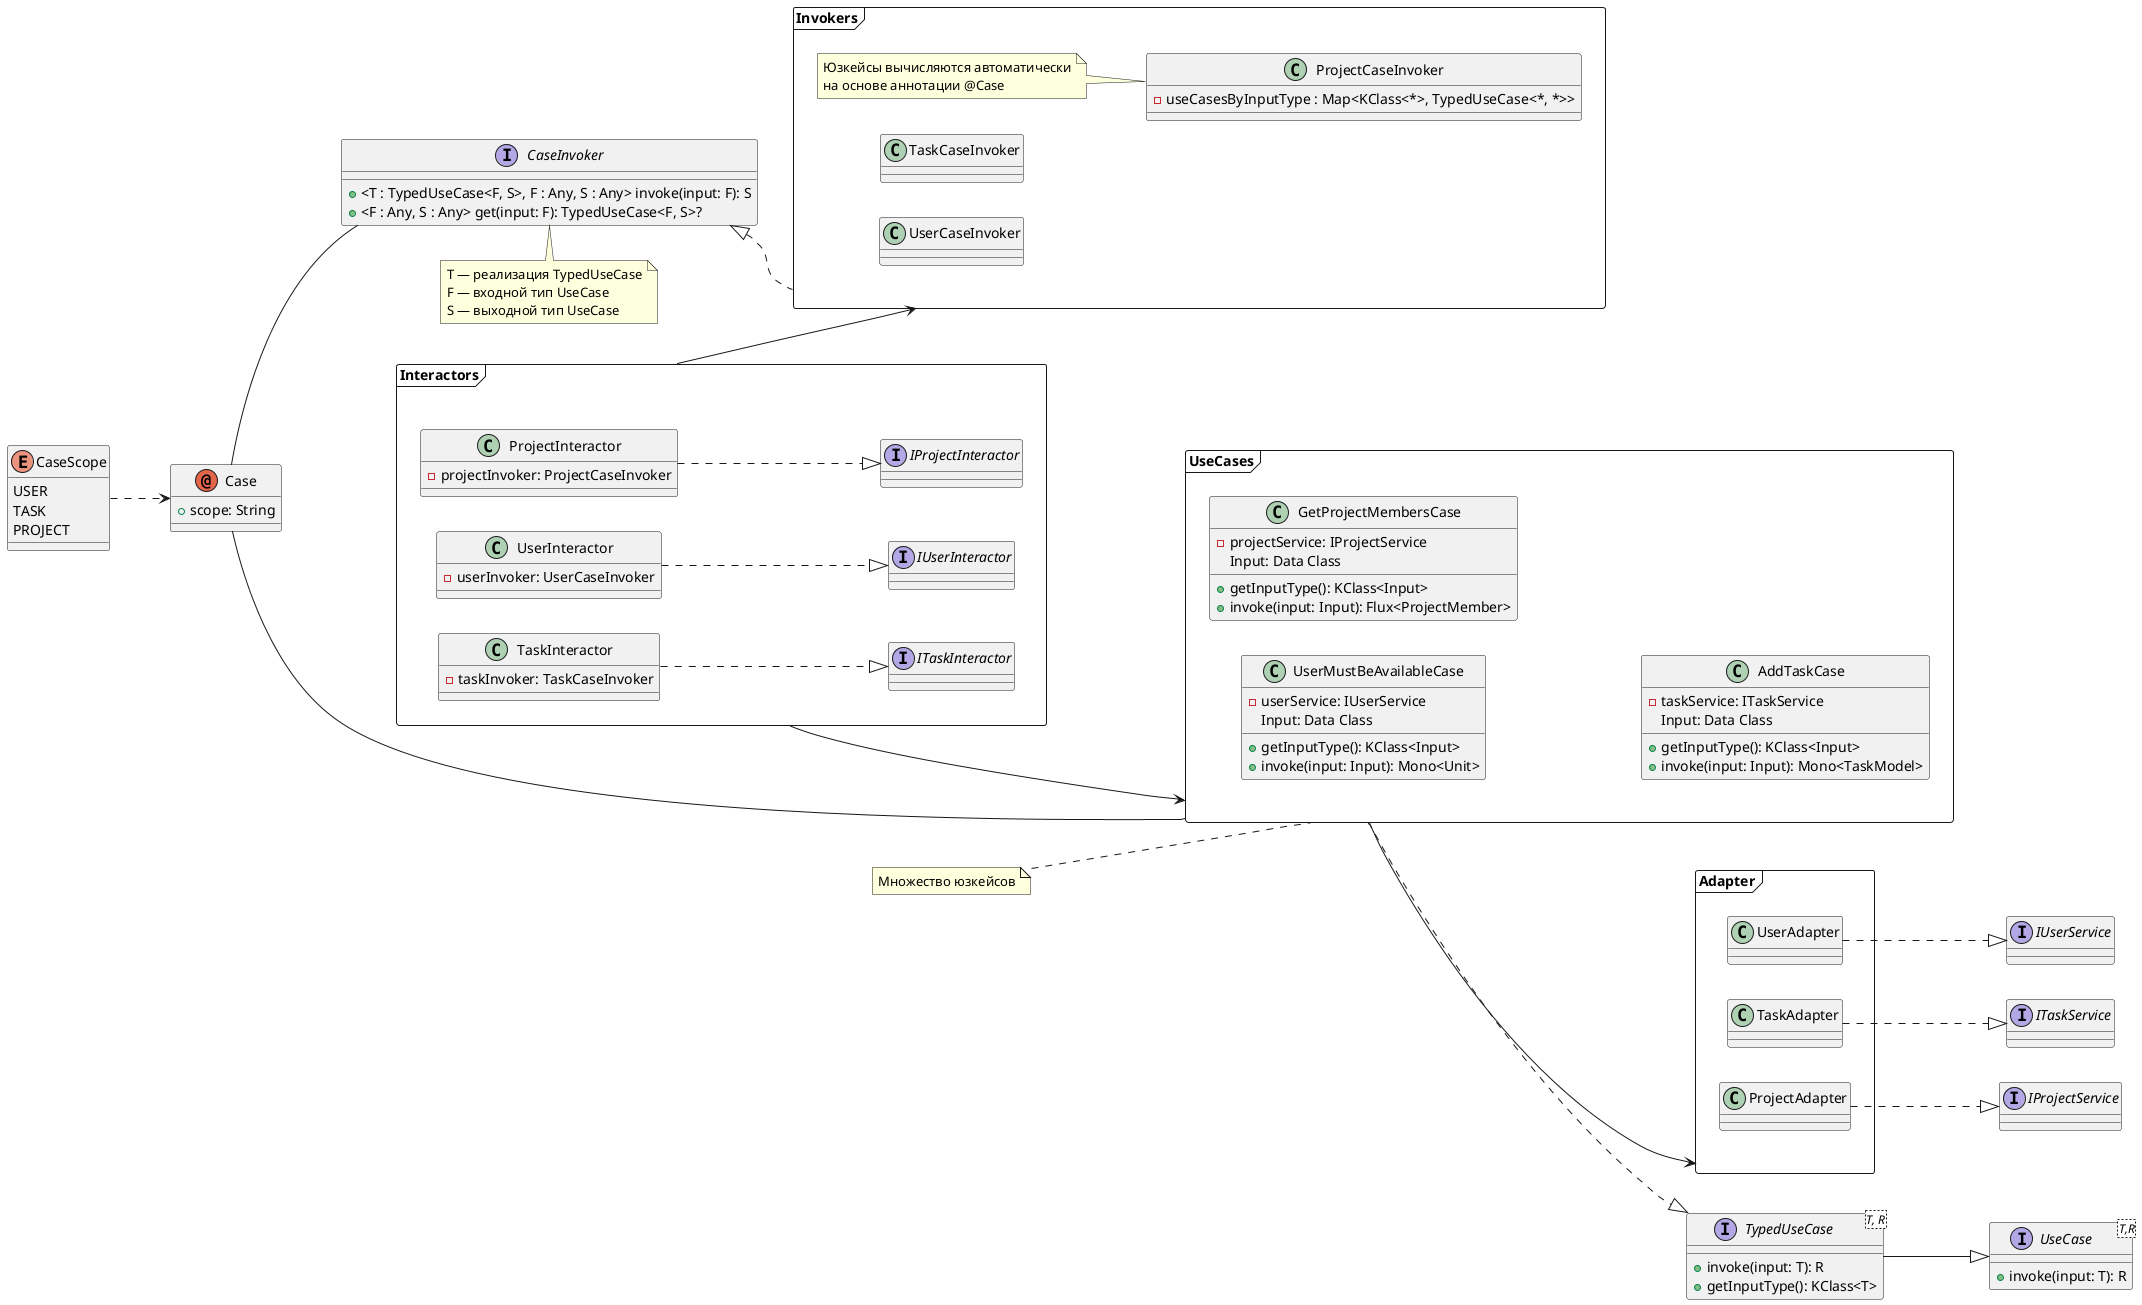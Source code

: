 @startuml
left to right direction

together {

    together {
        interface IUserService {
        }
        interface ITaskService {}
        interface IProjectService {}
        }

        frame Adapter {
        class ProjectAdapter {
        }
        class TaskAdapter {
        }
        class UserAdapter {
        }

        ProjectAdapter ..|> IProjectService
        TaskAdapter ..|> ITaskService
        UserAdapter ..|> IUserService
    }

}

together {
    enum CaseScope {
        USER
        TASK
        PROJECT
    }

    annotation Case {
        + scope: String
    }

    CaseScope ..> Case
}

together {
    interface UseCase<T,R> {
        + invoke(input: T): R
    }

    interface TypedUseCase<T, R> {
        + invoke(input: T): R
        + getInputType(): KClass<T>
    }

    TypedUseCase --|> UseCase
}

frame UseCases {
    class UserMustBeAvailableCase {
        - userService: IUserService
        +getInputType(): KClass<Input>
        +invoke(input: Input): Mono<Unit>
        Input: Data Class
    }

    class GetProjectMembersCase {
        - projectService: IProjectService
        +getInputType(): KClass<Input>
        +invoke(input: Input): Flux<ProjectMember>
        Input: Data Class
    }

    class AddTaskCase {
        - taskService: ITaskService
        +getInputType(): KClass<Input>
        +invoke(input: Input): Mono<TaskModel>
        Input: Data Class
    }
}
note left of UseCases : Множество юзкейсов

together {
    interface CaseInvoker {
        +<T : TypedUseCase<F, S>, F : Any, S : Any> invoke(input: F): S
        +<F : Any, S : Any> get(input: F): TypedUseCase<F, S>?
    }
    note top of CaseInvoker
    T — реализация TypedUseCase
    F — входной тип UseCase
    S — выходной тип UseCase
    end note


    frame Invokers {
    class ProjectCaseInvoker {
        - useCasesByInputType : Map<KClass<*>, TypedUseCase<*, *>>
    }
'    CaseInvoker <|.. ProjectCaseInvoker
    note left of ProjectCaseInvoker
    Юзкейсы вычисляются автоматически
    на основе аннотации @Case
    end note

    class TaskCaseInvoker
'    CaseInvoker <|.. TaskCaseInvoker
    class UserCaseInvoker
'    CaseInvoker <|.. UserCaseInvoker
    }
    CaseInvoker <|.. Invokers

}

together {
    frame Interactors as i {
        class ProjectInteractor {
            - projectInvoker: ProjectCaseInvoker
        }
        class UserInteractor {
            - userInvoker: UserCaseInvoker
        }
        class TaskInteractor {
            - taskInvoker: TaskCaseInvoker
        }
        interface IProjectInteractor
        interface IUserInteractor
        interface ITaskInteractor
    }
}
i --> Invokers
ProjectInteractor ..|> IProjectInteractor
UserInteractor ..|> IUserInteractor
TaskInteractor ..|> ITaskInteractor


UseCases --> Adapter

i --> UseCases

UseCases ..|> TypedUseCase

Case ---- UseCases
Case -- CaseInvoker

@enduml
